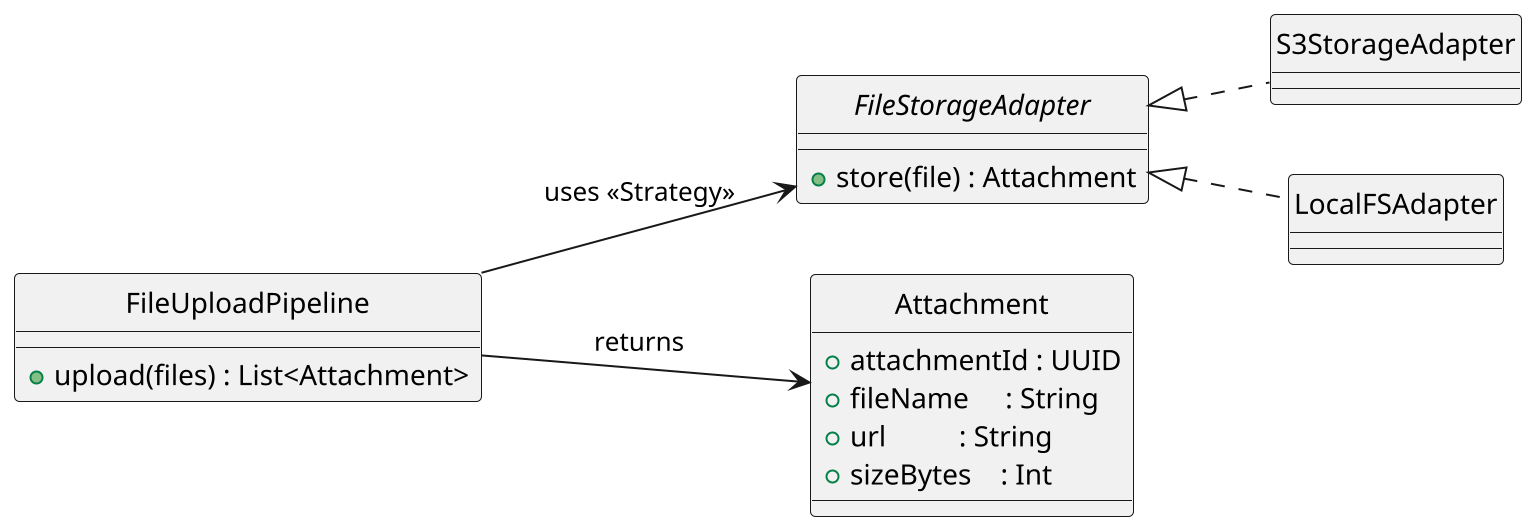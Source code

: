 @startuml
'—— high-DPI export for Medium ——
scale 2                
left to right direction
hide circle            

'========== STRATEGY ========== 
interface FileStorageAdapter {
  +store(file) : Attachment
}

class S3StorageAdapter
class LocalFSAdapter

FileStorageAdapter <|.. S3StorageAdapter
FileStorageAdapter <|.. LocalFSAdapter

'========== PIPELINE ==========
class FileUploadPipeline {
  +upload(files) : List<Attachment>
}

FileUploadPipeline --> FileStorageAdapter : uses «Strategy»

'========== VALUE OBJECT ==========
class Attachment {
  +attachmentId : UUID
  +fileName     : String
  +url          : String
  +sizeBytes    : Int
}

FileUploadPipeline --> Attachment : returns

@enduml

